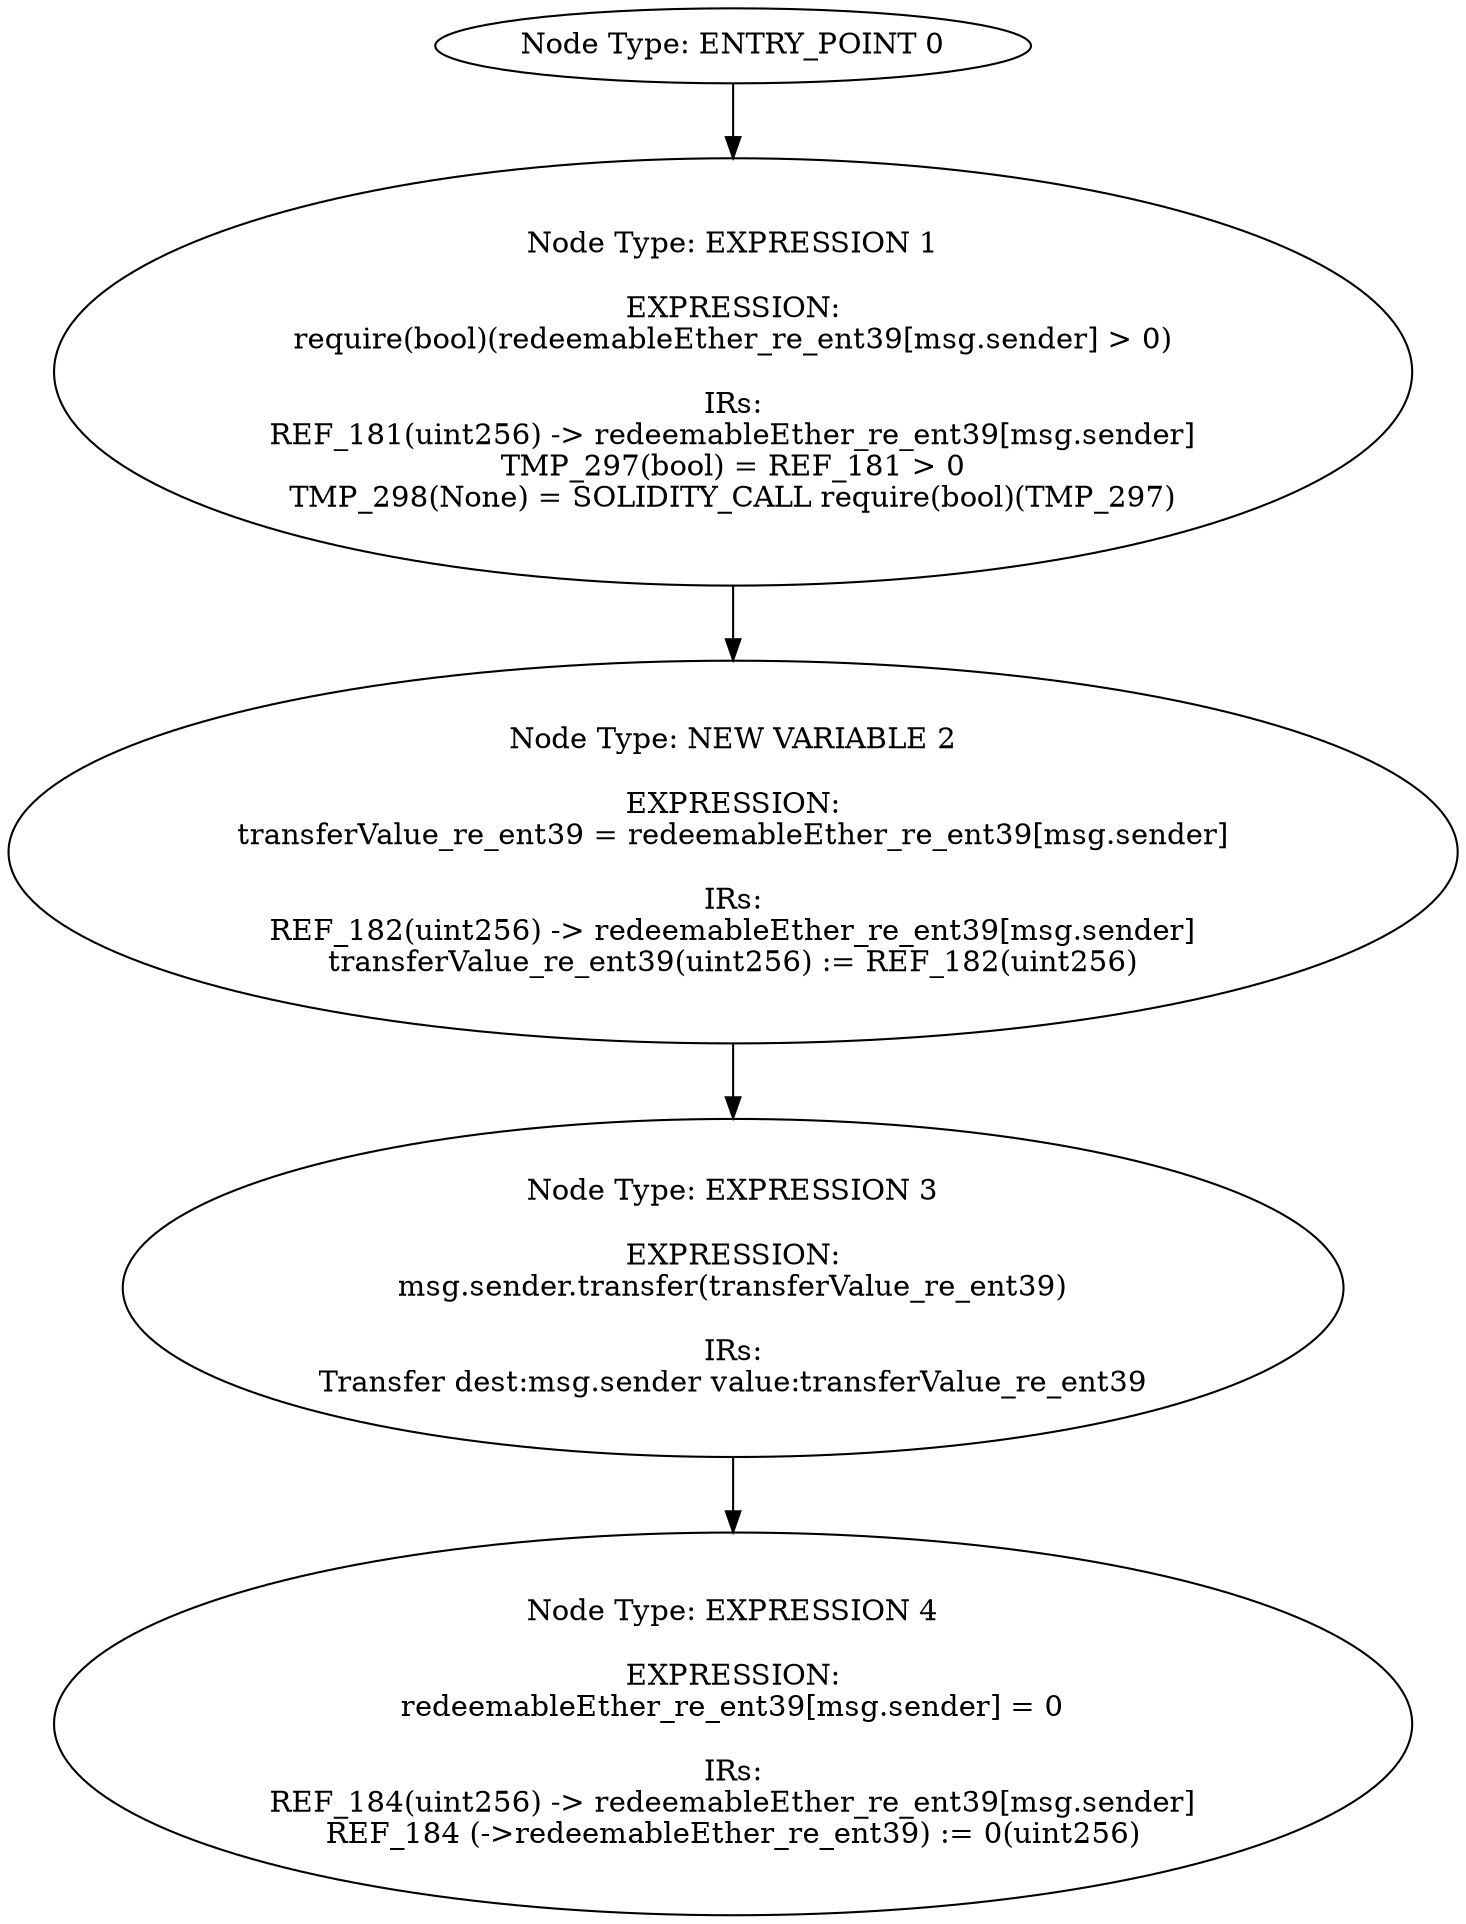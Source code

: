 digraph{
0[label="Node Type: ENTRY_POINT 0
"];
0->1;
1[label="Node Type: EXPRESSION 1

EXPRESSION:
require(bool)(redeemableEther_re_ent39[msg.sender] > 0)

IRs:
REF_181(uint256) -> redeemableEther_re_ent39[msg.sender]
TMP_297(bool) = REF_181 > 0
TMP_298(None) = SOLIDITY_CALL require(bool)(TMP_297)"];
1->2;
2[label="Node Type: NEW VARIABLE 2

EXPRESSION:
transferValue_re_ent39 = redeemableEther_re_ent39[msg.sender]

IRs:
REF_182(uint256) -> redeemableEther_re_ent39[msg.sender]
transferValue_re_ent39(uint256) := REF_182(uint256)"];
2->3;
3[label="Node Type: EXPRESSION 3

EXPRESSION:
msg.sender.transfer(transferValue_re_ent39)

IRs:
Transfer dest:msg.sender value:transferValue_re_ent39"];
3->4;
4[label="Node Type: EXPRESSION 4

EXPRESSION:
redeemableEther_re_ent39[msg.sender] = 0

IRs:
REF_184(uint256) -> redeemableEther_re_ent39[msg.sender]
REF_184 (->redeemableEther_re_ent39) := 0(uint256)"];
}
